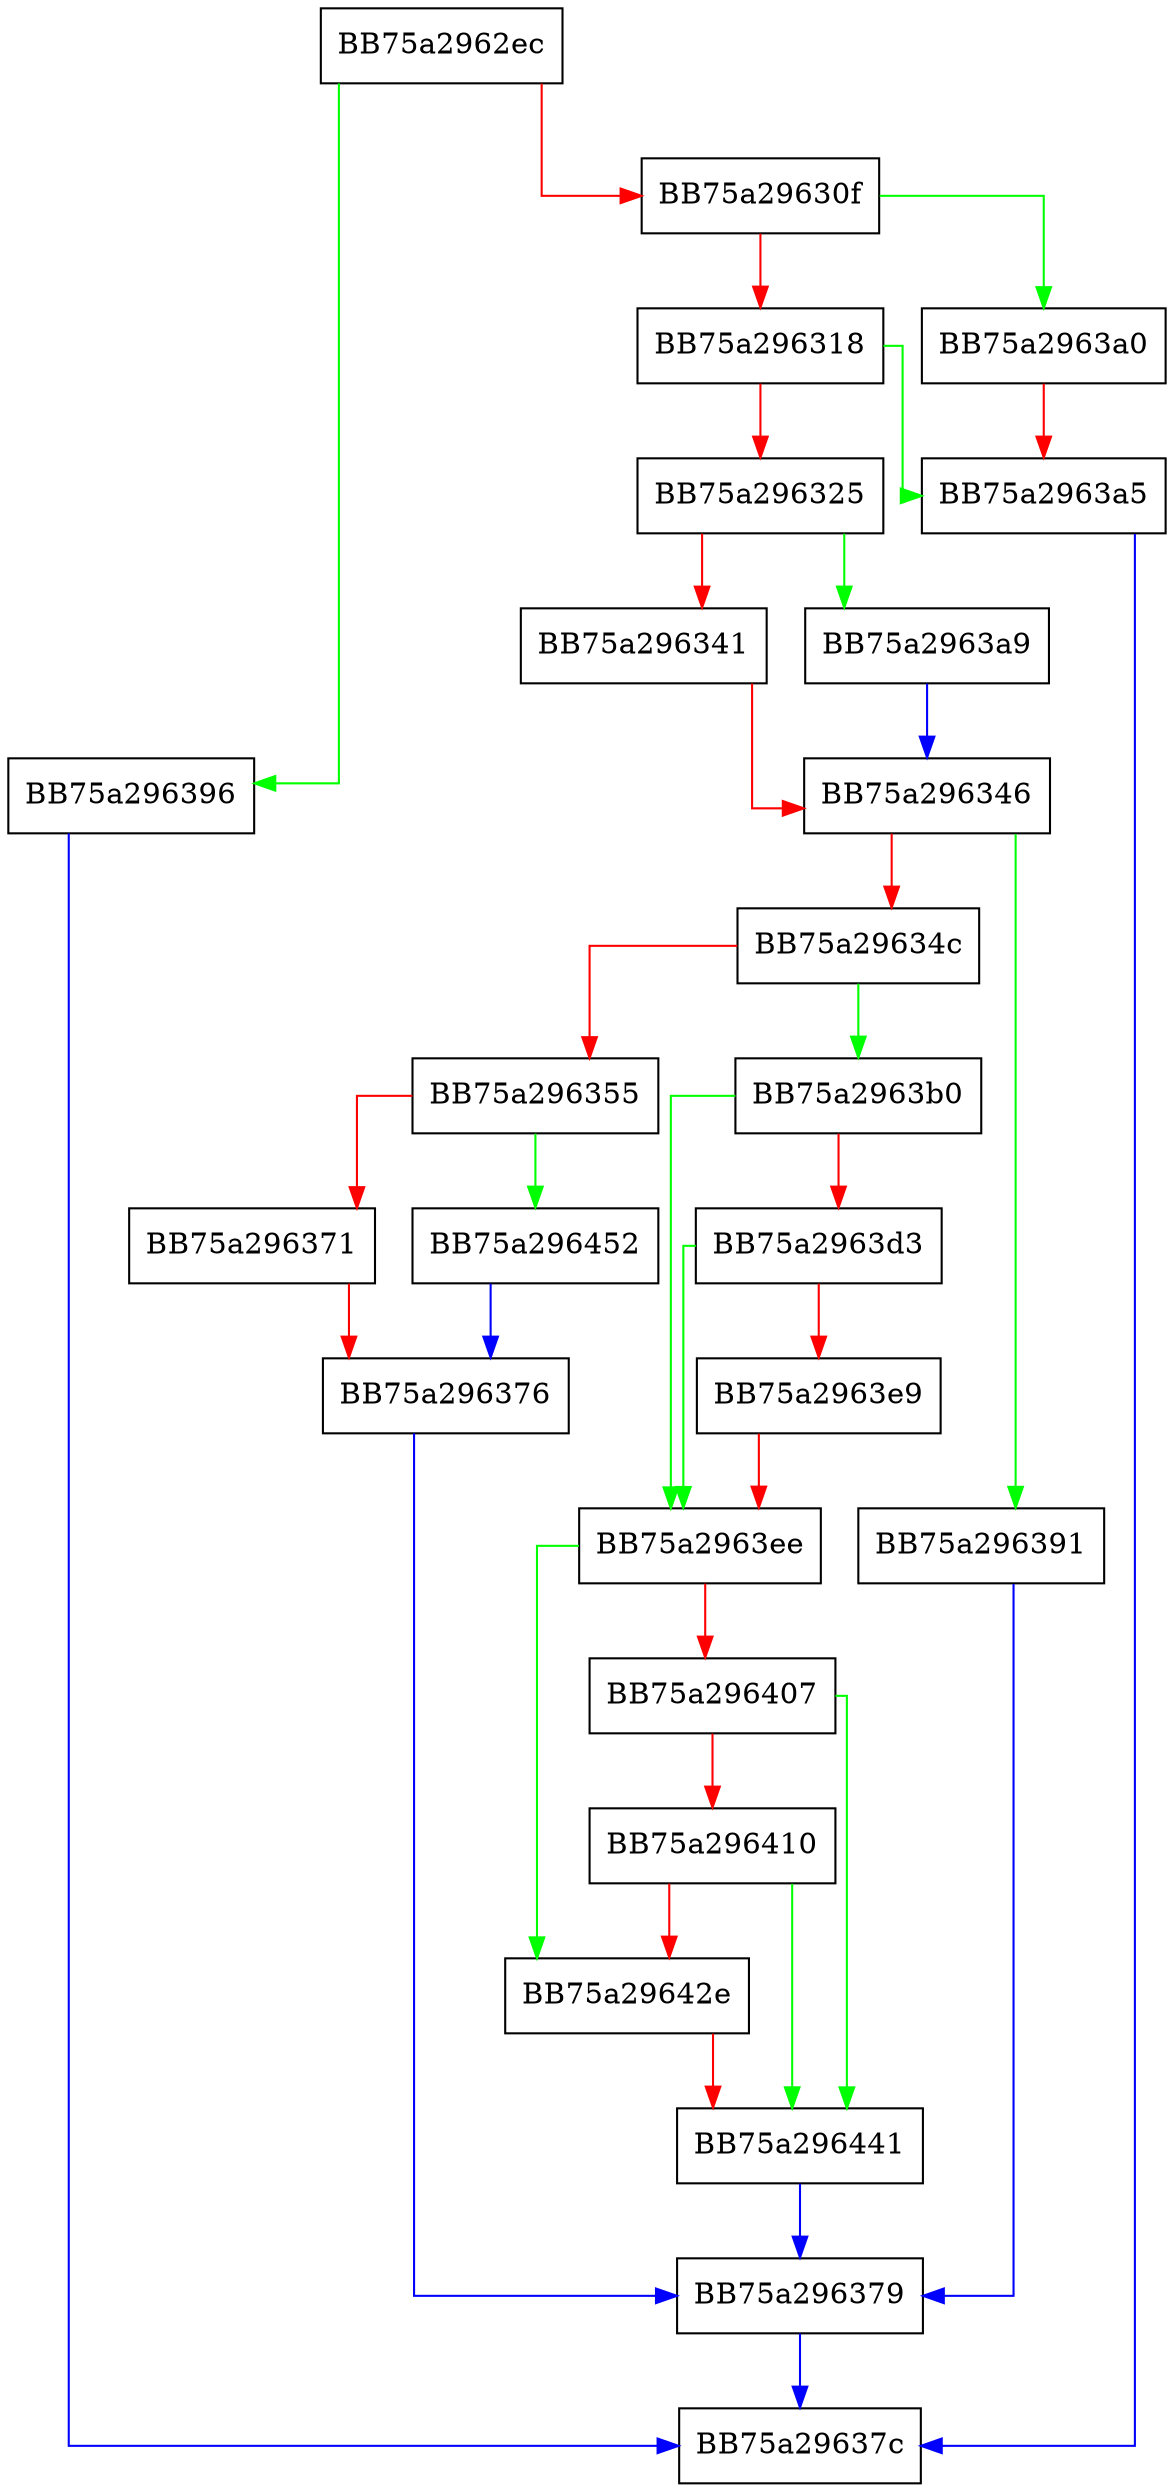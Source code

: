 digraph sqlite3Realloc {
  node [shape="box"];
  graph [splines=ortho];
  BB75a2962ec -> BB75a296396 [color="green"];
  BB75a2962ec -> BB75a29630f [color="red"];
  BB75a29630f -> BB75a2963a0 [color="green"];
  BB75a29630f -> BB75a296318 [color="red"];
  BB75a296318 -> BB75a2963a5 [color="green"];
  BB75a296318 -> BB75a296325 [color="red"];
  BB75a296325 -> BB75a2963a9 [color="green"];
  BB75a296325 -> BB75a296341 [color="red"];
  BB75a296341 -> BB75a296346 [color="red"];
  BB75a296346 -> BB75a296391 [color="green"];
  BB75a296346 -> BB75a29634c [color="red"];
  BB75a29634c -> BB75a2963b0 [color="green"];
  BB75a29634c -> BB75a296355 [color="red"];
  BB75a296355 -> BB75a296452 [color="green"];
  BB75a296355 -> BB75a296371 [color="red"];
  BB75a296371 -> BB75a296376 [color="red"];
  BB75a296376 -> BB75a296379 [color="blue"];
  BB75a296379 -> BB75a29637c [color="blue"];
  BB75a296391 -> BB75a296379 [color="blue"];
  BB75a296396 -> BB75a29637c [color="blue"];
  BB75a2963a0 -> BB75a2963a5 [color="red"];
  BB75a2963a5 -> BB75a29637c [color="blue"];
  BB75a2963a9 -> BB75a296346 [color="blue"];
  BB75a2963b0 -> BB75a2963ee [color="green"];
  BB75a2963b0 -> BB75a2963d3 [color="red"];
  BB75a2963d3 -> BB75a2963ee [color="green"];
  BB75a2963d3 -> BB75a2963e9 [color="red"];
  BB75a2963e9 -> BB75a2963ee [color="red"];
  BB75a2963ee -> BB75a29642e [color="green"];
  BB75a2963ee -> BB75a296407 [color="red"];
  BB75a296407 -> BB75a296441 [color="green"];
  BB75a296407 -> BB75a296410 [color="red"];
  BB75a296410 -> BB75a296441 [color="green"];
  BB75a296410 -> BB75a29642e [color="red"];
  BB75a29642e -> BB75a296441 [color="red"];
  BB75a296441 -> BB75a296379 [color="blue"];
  BB75a296452 -> BB75a296376 [color="blue"];
}